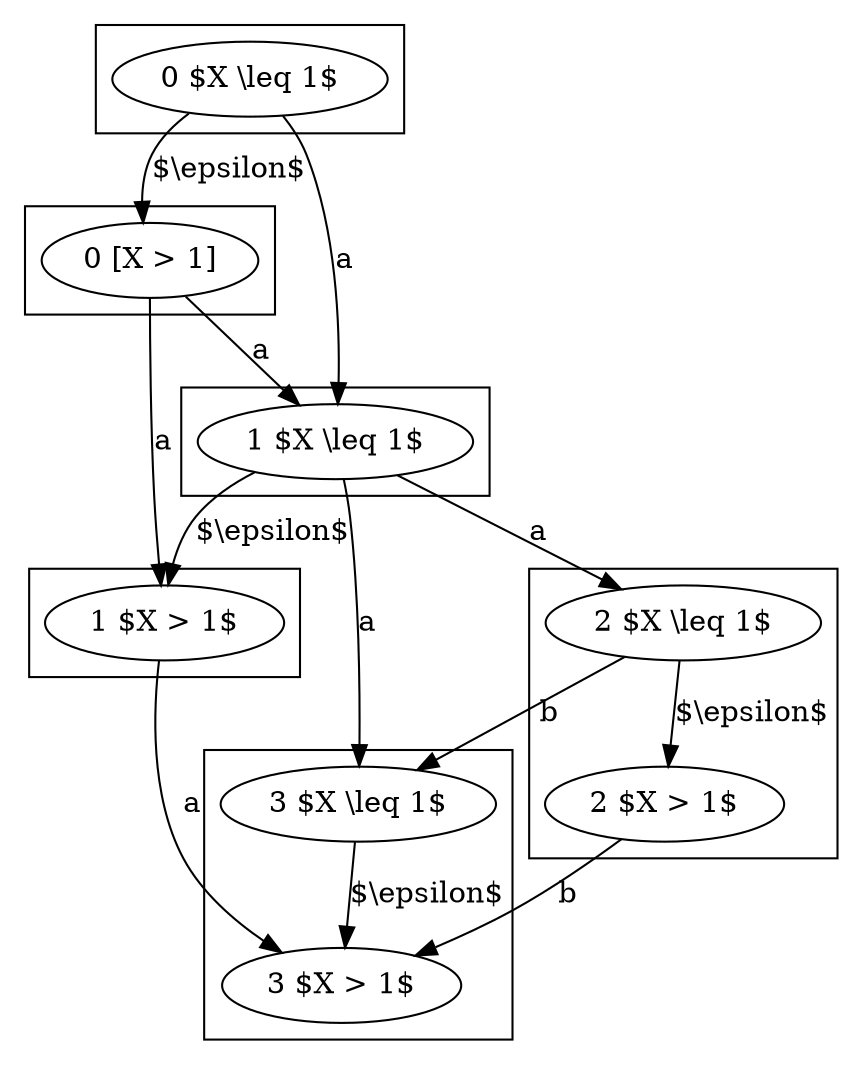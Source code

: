 digraph "Bisimilarity quotient graph" {
subgraph cluster_0 { 
rank = same; 
"0 [X > 1]";
}
subgraph cluster_1 { 
rank = same; 
"0 $X \\leq 1$";
}
subgraph cluster_2 { 
rank = same; 
"1 $X \\leq 1$";
}
subgraph cluster_3 { 
rank = same; 
"1 $X > 1$";
}
subgraph cluster_4 { 
rank = same; 
"2 $X > 1$";
"2 $X \\leq 1$";
}
subgraph cluster_5 { 
rank = same; 
"3 $X > 1$";
"3 $X \\leq 1$";
}
"0 $X \\leq 1$" -> "0 [X > 1]" [label = "$\\epsilon$"];
"0 [X > 1]" -> "1 $X \\leq 1$" [label = "a"];
"0 $X \\leq 1$" -> "1 $X \\leq 1$" [label = "a"];
"1 $X \\leq 1$" -> "1 $X > 1$" [label = "$\\epsilon$"];
"0 [X > 1]" -> "1 $X > 1$" [label = "a"];
"2 $X \\leq 1$" -> "2 $X > 1$" [label = "$\\epsilon$"];
"1 $X \\leq 1$" -> "2 $X \\leq 1$" [label = "a"];
"3 $X \\leq 1$" -> "3 $X > 1$" [label = "$\\epsilon$"];
"1 $X > 1$" -> "3 $X > 1$" [label = "a"];
"2 $X > 1$" -> "3 $X > 1$" [label = "b"];
"1 $X \\leq 1$" -> "3 $X \\leq 1$" [label = "a"];
"2 $X \\leq 1$" -> "3 $X \\leq 1$" [label = "b"];
}

